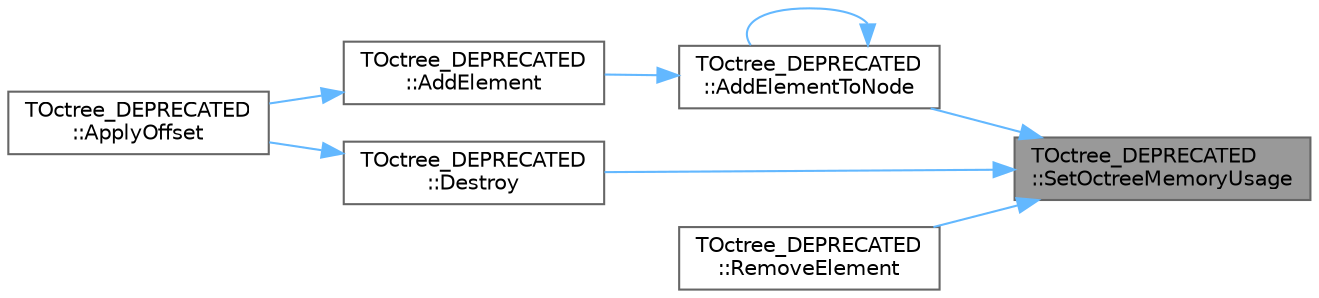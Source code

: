 digraph "TOctree_DEPRECATED::SetOctreeMemoryUsage"
{
 // INTERACTIVE_SVG=YES
 // LATEX_PDF_SIZE
  bgcolor="transparent";
  edge [fontname=Helvetica,fontsize=10,labelfontname=Helvetica,labelfontsize=10];
  node [fontname=Helvetica,fontsize=10,shape=box,height=0.2,width=0.4];
  rankdir="RL";
  Node1 [id="Node000001",label="TOctree_DEPRECATED\l::SetOctreeMemoryUsage",height=0.2,width=0.4,color="gray40", fillcolor="grey60", style="filled", fontcolor="black",tooltip="this function basically set TotalSizeBytes, but gives opportunity to include this Octree in memory st..."];
  Node1 -> Node2 [id="edge1_Node000001_Node000002",dir="back",color="steelblue1",style="solid",tooltip=" "];
  Node2 [id="Node000002",label="TOctree_DEPRECATED\l::AddElementToNode",height=0.2,width=0.4,color="grey40", fillcolor="white", style="filled",URL="$d1/dfb/classTOctree__DEPRECATED.html#abd2d9475a8392920066214535c864fdc",tooltip="Adds an element to a node or its children."];
  Node2 -> Node3 [id="edge2_Node000002_Node000003",dir="back",color="steelblue1",style="solid",tooltip=" "];
  Node3 [id="Node000003",label="TOctree_DEPRECATED\l::AddElement",height=0.2,width=0.4,color="grey40", fillcolor="white", style="filled",URL="$d1/dfb/classTOctree__DEPRECATED.html#aff4c7ca514bdb263de836a92f03f492b",tooltip="Adds an element to the octree."];
  Node3 -> Node4 [id="edge3_Node000003_Node000004",dir="back",color="steelblue1",style="solid",tooltip=" "];
  Node4 [id="Node000004",label="TOctree_DEPRECATED\l::ApplyOffset",height=0.2,width=0.4,color="grey40", fillcolor="white", style="filled",URL="$d1/dfb/classTOctree__DEPRECATED.html#a9ca49ee8586fe4a12910c93213d646a3",tooltip="Apply an arbitrary offset to all elements in the tree InOffset - offset to apply bGlobalOctree - hint..."];
  Node2 -> Node2 [id="edge4_Node000002_Node000002",dir="back",color="steelblue1",style="solid",tooltip=" "];
  Node1 -> Node5 [id="edge5_Node000001_Node000005",dir="back",color="steelblue1",style="solid",tooltip=" "];
  Node5 [id="Node000005",label="TOctree_DEPRECATED\l::Destroy",height=0.2,width=0.4,color="grey40", fillcolor="white", style="filled",URL="$d1/dfb/classTOctree__DEPRECATED.html#a895fed3e56827b94077c8c1acca548c3",tooltip=" "];
  Node5 -> Node4 [id="edge6_Node000005_Node000004",dir="back",color="steelblue1",style="solid",tooltip=" "];
  Node1 -> Node6 [id="edge7_Node000001_Node000006",dir="back",color="steelblue1",style="solid",tooltip=" "];
  Node6 [id="Node000006",label="TOctree_DEPRECATED\l::RemoveElement",height=0.2,width=0.4,color="grey40", fillcolor="white", style="filled",URL="$d1/dfb/classTOctree__DEPRECATED.html#a96a94f6097c55ac0449bdbdfdef13def",tooltip="Removes an element from the octree."];
}
